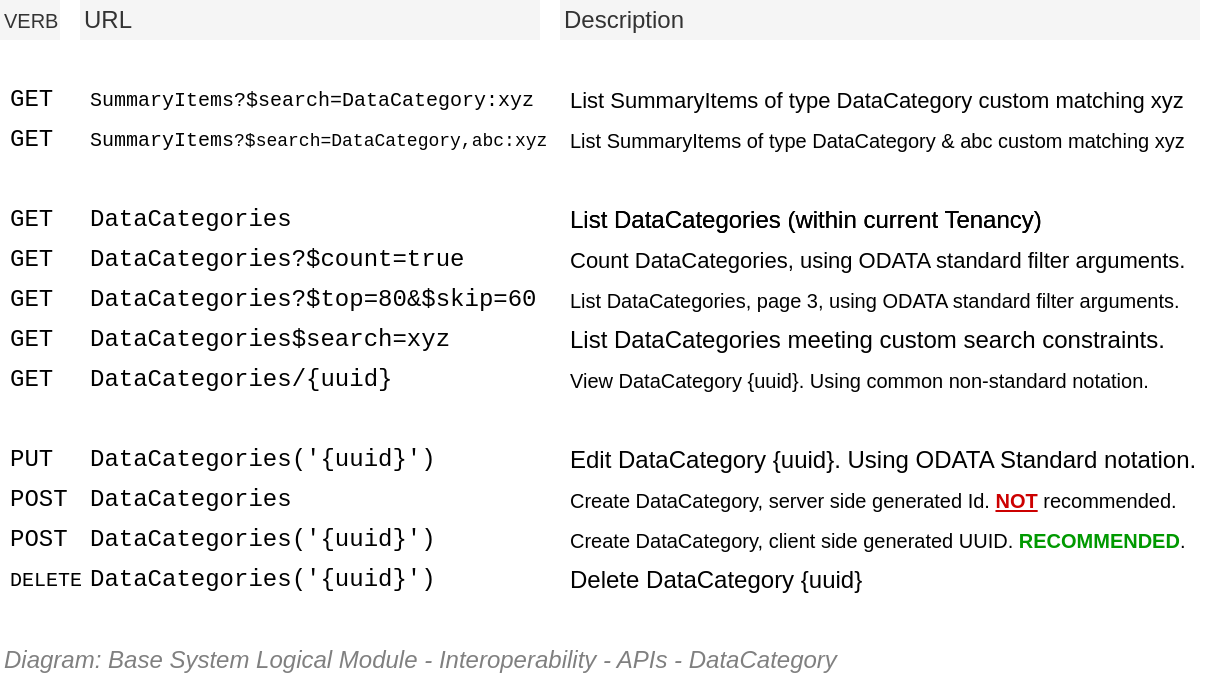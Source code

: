 <mxfile compressed="false" version="18.0.8" type="google">
  <diagram name="Integration/System Logical Module/API/Resource URLs/DataCategories" id="3DYxPtSVvZqAexdu3m4g">
    <mxGraphModel grid="1" page="1" gridSize="10" guides="1" tooltips="1" connect="1" arrows="1" fold="1" pageScale="1" pageWidth="850" pageHeight="1100" math="0" shadow="0">
      <root>
        <mxCell id="5eiTxqKGXpUTvo_S0BBR-0" />
        <mxCell id="5eiTxqKGXpUTvo_S0BBR-1" parent="5eiTxqKGXpUTvo_S0BBR-0" />
        <mxCell id="5eiTxqKGXpUTvo_S0BBR-26" value="List DataCategories (within current Tenancy)" style="text;html=1;strokeColor=none;fillColor=none;align=left;verticalAlign=middle;whiteSpace=wrap;rounded=0;dashed=1;fontFamily=Helvetica;fontSize=12;" vertex="1" parent="5eiTxqKGXpUTvo_S0BBR-1">
          <mxGeometry x="403" y="300" width="320" height="20" as="geometry" />
        </mxCell>
        <mxCell id="5eiTxqKGXpUTvo_S0BBR-27" value="DataCategories" style="text;html=1;strokeColor=none;fillColor=none;align=left;verticalAlign=middle;whiteSpace=wrap;rounded=0;dashed=1;fontSize=12;fontFamily=Courier New;" vertex="1" parent="5eiTxqKGXpUTvo_S0BBR-1">
          <mxGeometry x="163" y="300" width="240" height="20" as="geometry" />
        </mxCell>
        <mxCell id="5eiTxqKGXpUTvo_S0BBR-28" value="DataCategories/{uuid}" style="text;html=1;strokeColor=none;fillColor=none;align=left;verticalAlign=middle;whiteSpace=wrap;rounded=0;dashed=1;fontSize=12;fontFamily=Courier New;" vertex="1" parent="5eiTxqKGXpUTvo_S0BBR-1">
          <mxGeometry x="163" y="380" width="240" height="20" as="geometry" />
        </mxCell>
        <mxCell id="5eiTxqKGXpUTvo_S0BBR-29" value="View DataCategory {uuid}. Using common non-standard notation." style="text;html=1;strokeColor=none;fillColor=none;align=left;verticalAlign=middle;whiteSpace=wrap;rounded=0;dashed=1;fontFamily=Helvetica;fontSize=10;" vertex="1" parent="5eiTxqKGXpUTvo_S0BBR-1">
          <mxGeometry x="403" y="380" width="320" height="20" as="geometry" />
        </mxCell>
        <mxCell id="5eiTxqKGXpUTvo_S0BBR-30" value="GET" style="text;html=1;strokeColor=none;fillColor=none;align=left;verticalAlign=middle;whiteSpace=wrap;rounded=0;dashed=1;fontSize=12;fontFamily=Courier New;" vertex="1" parent="5eiTxqKGXpUTvo_S0BBR-1">
          <mxGeometry x="123" y="300" width="40" height="20" as="geometry" />
        </mxCell>
        <mxCell id="5eiTxqKGXpUTvo_S0BBR-31" value="GET" style="text;html=1;strokeColor=none;fillColor=none;align=left;verticalAlign=middle;whiteSpace=wrap;rounded=0;dashed=1;fontSize=12;fontFamily=Courier New;" vertex="1" parent="5eiTxqKGXpUTvo_S0BBR-1">
          <mxGeometry x="123" y="380" width="40" height="20" as="geometry" />
        </mxCell>
        <mxCell id="5eiTxqKGXpUTvo_S0BBR-32" value="POST" style="text;html=1;strokeColor=none;fillColor=none;align=left;verticalAlign=middle;whiteSpace=wrap;rounded=0;dashed=1;fontSize=12;fontFamily=Courier New;" vertex="1" parent="5eiTxqKGXpUTvo_S0BBR-1">
          <mxGeometry x="123" y="440" width="40" height="20" as="geometry" />
        </mxCell>
        <mxCell id="5eiTxqKGXpUTvo_S0BBR-33" value="DataCategories" style="text;html=1;strokeColor=none;fillColor=none;align=left;verticalAlign=middle;whiteSpace=wrap;rounded=0;dashed=1;fontSize=12;fontFamily=Courier New;" vertex="1" parent="5eiTxqKGXpUTvo_S0BBR-1">
          <mxGeometry x="163" y="440" width="240" height="20" as="geometry" />
        </mxCell>
        <mxCell id="5eiTxqKGXpUTvo_S0BBR-34" value="POST" style="text;html=1;strokeColor=none;fillColor=none;align=left;verticalAlign=middle;whiteSpace=wrap;rounded=0;dashed=1;fontSize=12;fontFamily=Courier New;" vertex="1" parent="5eiTxqKGXpUTvo_S0BBR-1">
          <mxGeometry x="123" y="460" width="40" height="20" as="geometry" />
        </mxCell>
        <mxCell id="5eiTxqKGXpUTvo_S0BBR-35" value="DataCategories(&#39;{uuid}&#39;)" style="text;html=1;strokeColor=none;fillColor=none;align=left;verticalAlign=middle;whiteSpace=wrap;rounded=0;dashed=1;fontSize=12;fontFamily=Courier New;" vertex="1" parent="5eiTxqKGXpUTvo_S0BBR-1">
          <mxGeometry x="163" y="460" width="240" height="20" as="geometry" />
        </mxCell>
        <mxCell id="5eiTxqKGXpUTvo_S0BBR-36" value="Create&amp;nbsp;&lt;span style=&quot;font-size: 10px;&quot;&gt;DataCategory&lt;/span&gt;, server side generated Id. &lt;b style=&quot;font-size: 10px;&quot;&gt;&lt;font color=&quot;#cc0000&quot; style=&quot;font-size: 10px;&quot;&gt;&lt;u style=&quot;font-size: 10px;&quot;&gt;NOT&lt;/u&gt;&lt;/font&gt; &lt;/b&gt;recommended." style="text;html=1;strokeColor=none;fillColor=none;align=left;verticalAlign=middle;whiteSpace=wrap;rounded=0;dashed=1;fontFamily=Helvetica;fontSize=10;" vertex="1" parent="5eiTxqKGXpUTvo_S0BBR-1">
          <mxGeometry x="403" y="440" width="320" height="20" as="geometry" />
        </mxCell>
        <mxCell id="5eiTxqKGXpUTvo_S0BBR-37" value="Create&amp;nbsp;&lt;span style=&quot;font-size: 10px;&quot;&gt;DataCategory&lt;/span&gt;, client side generated UUID. &lt;font color=&quot;#009900&quot; style=&quot;font-size: 10px;&quot;&gt;&lt;b style=&quot;font-size: 10px;&quot;&gt;RECOMMENDED&lt;/b&gt;&lt;/font&gt;." style="text;html=1;strokeColor=none;fillColor=none;align=left;verticalAlign=middle;whiteSpace=wrap;rounded=0;dashed=1;fontFamily=Helvetica;fontSize=10;" vertex="1" parent="5eiTxqKGXpUTvo_S0BBR-1">
          <mxGeometry x="403" y="460" width="320" height="20" as="geometry" />
        </mxCell>
        <mxCell id="5eiTxqKGXpUTvo_S0BBR-38" value="PUT" style="text;html=1;strokeColor=none;fillColor=none;align=left;verticalAlign=middle;whiteSpace=wrap;rounded=0;dashed=1;fontSize=12;fontFamily=Courier New;" vertex="1" parent="5eiTxqKGXpUTvo_S0BBR-1">
          <mxGeometry x="123" y="420" width="40" height="20" as="geometry" />
        </mxCell>
        <mxCell id="5eiTxqKGXpUTvo_S0BBR-39" value="DataCategories(&#39;{uuid}&#39;)" style="text;html=1;strokeColor=none;fillColor=none;align=left;verticalAlign=middle;whiteSpace=wrap;rounded=0;dashed=1;fontSize=12;fontFamily=Courier New;" vertex="1" parent="5eiTxqKGXpUTvo_S0BBR-1">
          <mxGeometry x="163" y="420" width="240" height="20" as="geometry" />
        </mxCell>
        <mxCell id="5eiTxqKGXpUTvo_S0BBR-40" value="Edit DataCategory {uuid}. Using ODATA Standard notation." style="text;html=1;strokeColor=none;fillColor=none;align=left;verticalAlign=middle;whiteSpace=wrap;rounded=0;dashed=1;fontFamily=Helvetica;fontSize=12;" vertex="1" parent="5eiTxqKGXpUTvo_S0BBR-1">
          <mxGeometry x="403" y="420" width="320" height="20" as="geometry" />
        </mxCell>
        <mxCell id="5eiTxqKGXpUTvo_S0BBR-41" value="DELETE" style="text;html=1;strokeColor=none;fillColor=none;align=left;verticalAlign=middle;whiteSpace=wrap;rounded=0;dashed=1;fontSize=10;fontFamily=Courier New;" vertex="1" parent="5eiTxqKGXpUTvo_S0BBR-1">
          <mxGeometry x="123" y="480" width="40" height="20" as="geometry" />
        </mxCell>
        <mxCell id="5eiTxqKGXpUTvo_S0BBR-42" value="DataCategories(&#39;{uuid}&#39;)" style="text;html=1;strokeColor=none;fillColor=none;align=left;verticalAlign=middle;whiteSpace=wrap;rounded=0;dashed=1;fontSize=12;fontFamily=Courier New;" vertex="1" parent="5eiTxqKGXpUTvo_S0BBR-1">
          <mxGeometry x="163" y="480" width="240" height="20" as="geometry" />
        </mxCell>
        <mxCell id="5eiTxqKGXpUTvo_S0BBR-43" value="Delete DataCategory {uuid}" style="text;html=1;strokeColor=none;fillColor=none;align=left;verticalAlign=middle;whiteSpace=wrap;rounded=0;dashed=1;fontFamily=Helvetica;fontSize=12;" vertex="1" parent="5eiTxqKGXpUTvo_S0BBR-1">
          <mxGeometry x="403" y="480" width="320" height="20" as="geometry" />
        </mxCell>
        <mxCell id="5eiTxqKGXpUTvo_S0BBR-45" value="&lt;font style=&quot;font-size: 10px;&quot;&gt;List DataCategories, page 3, using ODATA standard filter arguments.&lt;/font&gt;" style="text;html=1;strokeColor=none;fillColor=none;align=left;verticalAlign=middle;whiteSpace=wrap;rounded=0;dashed=1;fontFamily=Helvetica;fontSize=10;" vertex="1" parent="5eiTxqKGXpUTvo_S0BBR-1">
          <mxGeometry x="403" y="340" width="320" height="20" as="geometry" />
        </mxCell>
        <mxCell id="5eiTxqKGXpUTvo_S0BBR-46" value="&lt;font style=&quot;font-size: 12px&quot;&gt;&lt;span&gt;DataCategories&lt;/span&gt;?$top=80&amp;amp;$skip=60&lt;/font&gt;" style="text;html=1;strokeColor=none;fillColor=none;align=left;verticalAlign=middle;whiteSpace=wrap;rounded=0;dashed=1;fontSize=12;fontFamily=Courier New;" vertex="1" parent="5eiTxqKGXpUTvo_S0BBR-1">
          <mxGeometry x="163" y="340" width="280" height="20" as="geometry" />
        </mxCell>
        <mxCell id="5eiTxqKGXpUTvo_S0BBR-47" value="GET" style="text;html=1;strokeColor=none;fillColor=none;align=left;verticalAlign=middle;whiteSpace=wrap;rounded=0;dashed=1;fontSize=12;fontFamily=Courier New;" vertex="1" parent="5eiTxqKGXpUTvo_S0BBR-1">
          <mxGeometry x="123" y="340" width="40" height="20" as="geometry" />
        </mxCell>
        <mxCell id="5eiTxqKGXpUTvo_S0BBR-48" value="Count DataCategories, using ODATA standard filter arguments." style="text;html=1;strokeColor=none;fillColor=none;align=left;verticalAlign=middle;whiteSpace=wrap;rounded=0;dashed=1;fontFamily=Helvetica;fontSize=11;" vertex="1" parent="5eiTxqKGXpUTvo_S0BBR-1">
          <mxGeometry x="403" y="320" width="320" height="20" as="geometry" />
        </mxCell>
        <mxCell id="5eiTxqKGXpUTvo_S0BBR-49" value="GET" style="text;html=1;strokeColor=none;fillColor=none;align=left;verticalAlign=middle;whiteSpace=wrap;rounded=0;dashed=1;fontSize=12;fontFamily=Courier New;" vertex="1" parent="5eiTxqKGXpUTvo_S0BBR-1">
          <mxGeometry x="123" y="320" width="40" height="20" as="geometry" />
        </mxCell>
        <mxCell id="5eiTxqKGXpUTvo_S0BBR-61" value="List DataCategories meeting custom search constraints." style="text;html=1;strokeColor=none;fillColor=none;align=left;verticalAlign=middle;whiteSpace=wrap;rounded=0;dashed=1;fontFamily=Helvetica;fontSize=12;" vertex="1" parent="5eiTxqKGXpUTvo_S0BBR-1">
          <mxGeometry x="403" y="360" width="320" height="20" as="geometry" />
        </mxCell>
        <mxCell id="5eiTxqKGXpUTvo_S0BBR-62" value="DataCategories$search=xyz" style="text;html=1;strokeColor=none;fillColor=none;align=left;verticalAlign=middle;whiteSpace=wrap;rounded=0;dashed=1;fontSize=12;fontFamily=Courier New;" vertex="1" parent="5eiTxqKGXpUTvo_S0BBR-1">
          <mxGeometry x="163" y="360" width="240" height="20" as="geometry" />
        </mxCell>
        <mxCell id="5eiTxqKGXpUTvo_S0BBR-63" value="GET" style="text;html=1;strokeColor=none;fillColor=none;align=left;verticalAlign=middle;whiteSpace=wrap;rounded=0;dashed=1;fontSize=12;fontFamily=Courier New;" vertex="1" parent="5eiTxqKGXpUTvo_S0BBR-1">
          <mxGeometry x="123" y="360" width="40" height="20" as="geometry" />
        </mxCell>
        <mxCell id="5eiTxqKGXpUTvo_S0BBR-64" value="DataCategories?$count=true" style="text;html=1;strokeColor=none;fillColor=none;align=left;verticalAlign=middle;whiteSpace=wrap;rounded=0;dashed=1;fontSize=12;fontFamily=Courier New;" vertex="1" parent="5eiTxqKGXpUTvo_S0BBR-1">
          <mxGeometry x="163" y="320" width="240" height="20" as="geometry" />
        </mxCell>
        <mxCell id="5eiTxqKGXpUTvo_S0BBR-65" value="Description" style="text;html=1;strokeColor=none;fillColor=#f5f5f5;align=left;verticalAlign=middle;whiteSpace=wrap;rounded=0;fontSize=12;fontFamily=Helvetica;fontColor=#333333;fontStyle=0" vertex="1" parent="5eiTxqKGXpUTvo_S0BBR-1">
          <mxGeometry x="400" y="200" width="320" height="20" as="geometry" />
        </mxCell>
        <mxCell id="5eiTxqKGXpUTvo_S0BBR-66" value="URL" style="text;html=1;strokeColor=none;fillColor=#f5f5f5;align=left;verticalAlign=middle;whiteSpace=wrap;rounded=0;fontSize=12;fontFamily=Helvetica;fontColor=#333333;fontStyle=0" vertex="1" parent="5eiTxqKGXpUTvo_S0BBR-1">
          <mxGeometry x="160" y="200" width="230" height="20" as="geometry" />
        </mxCell>
        <mxCell id="5eiTxqKGXpUTvo_S0BBR-67" value="&lt;font style=&quot;font-size: 10px;&quot;&gt;VERB&lt;/font&gt;" style="text;html=1;strokeColor=none;fillColor=#f5f5f5;align=left;verticalAlign=middle;whiteSpace=wrap;rounded=0;fontSize=10;fontFamily=Helvetica;fontColor=#333333;fontStyle=0" vertex="1" parent="5eiTxqKGXpUTvo_S0BBR-1">
          <mxGeometry x="120" y="200" width="30" height="20" as="geometry" />
        </mxCell>
        <mxCell id="5eiTxqKGXpUTvo_S0BBR-68" value="List DataCategories (within current Tenancy)" style="text;html=1;strokeColor=none;fillColor=none;align=left;verticalAlign=middle;whiteSpace=wrap;rounded=0;dashed=1;fontFamily=Helvetica;fontSize=12;" vertex="1" parent="5eiTxqKGXpUTvo_S0BBR-1">
          <mxGeometry x="403" y="300" width="320" height="20" as="geometry" />
        </mxCell>
        <mxCell id="5eiTxqKGXpUTvo_S0BBR-69" value="&lt;font style=&quot;font-size: 9px&quot;&gt;&lt;span style=&quot;font-size: 10px&quot;&gt;SummaryItems&lt;/span&gt;?$search=DataCategory,abc:xyz&lt;/font&gt;" style="text;html=1;strokeColor=none;fillColor=none;align=left;verticalAlign=middle;whiteSpace=wrap;rounded=0;dashed=1;fontSize=9;fontFamily=Courier New;" vertex="1" parent="5eiTxqKGXpUTvo_S0BBR-1">
          <mxGeometry x="163" y="260" width="250" height="20" as="geometry" />
        </mxCell>
        <mxCell id="5eiTxqKGXpUTvo_S0BBR-70" value="GET" style="text;html=1;strokeColor=none;fillColor=none;align=left;verticalAlign=middle;whiteSpace=wrap;rounded=0;dashed=1;fontSize=12;fontFamily=Courier New;" vertex="1" parent="5eiTxqKGXpUTvo_S0BBR-1">
          <mxGeometry x="123" y="260" width="40" height="20" as="geometry" />
        </mxCell>
        <mxCell id="5eiTxqKGXpUTvo_S0BBR-71" value="&lt;font style=&quot;font-size: 10px&quot;&gt;SummaryItems?$search=DataCategory:xyz&lt;/font&gt;" style="text;html=1;strokeColor=none;fillColor=none;align=left;verticalAlign=middle;whiteSpace=wrap;rounded=0;dashed=1;fontSize=10;fontFamily=Courier New;" vertex="1" parent="5eiTxqKGXpUTvo_S0BBR-1">
          <mxGeometry x="163" y="240" width="240" height="20" as="geometry" />
        </mxCell>
        <mxCell id="5eiTxqKGXpUTvo_S0BBR-72" value="GET" style="text;html=1;strokeColor=none;fillColor=none;align=left;verticalAlign=middle;whiteSpace=wrap;rounded=0;dashed=1;fontSize=12;fontFamily=Courier New;" vertex="1" parent="5eiTxqKGXpUTvo_S0BBR-1">
          <mxGeometry x="123" y="240" width="40" height="20" as="geometry" />
        </mxCell>
        <mxCell id="5eiTxqKGXpUTvo_S0BBR-73" value="&lt;font style=&quot;font-size: 11px&quot;&gt;List SummaryItems of type DataCategory custom matching xyz&lt;/font&gt;" style="text;html=1;strokeColor=none;fillColor=none;align=left;verticalAlign=middle;whiteSpace=wrap;rounded=0;dashed=1;fontFamily=Helvetica;fontSize=12;" vertex="1" parent="5eiTxqKGXpUTvo_S0BBR-1">
          <mxGeometry x="403" y="240" width="320" height="20" as="geometry" />
        </mxCell>
        <mxCell id="5eiTxqKGXpUTvo_S0BBR-74" value="&lt;font style=&quot;font-size: 10px&quot;&gt;List SummaryItems of type DataCategory &amp;amp; abc custom matching xyz&lt;/font&gt;" style="text;html=1;strokeColor=none;fillColor=none;align=left;verticalAlign=middle;whiteSpace=wrap;rounded=0;dashed=1;fontFamily=Helvetica;fontSize=12;" vertex="1" parent="5eiTxqKGXpUTvo_S0BBR-1">
          <mxGeometry x="403" y="260" width="320" height="20" as="geometry" />
        </mxCell>
        <mxCell id="NQVz9COtShnoyW3XNyq8-0" value="&lt;font style=&quot;font-size: 12px ; font-weight: normal&quot;&gt;&lt;i&gt;Diagram: Base System Logical Module -&amp;nbsp;&lt;/i&gt;&lt;i&gt;Interoperability&amp;nbsp;&lt;/i&gt;&lt;i&gt;- APIs - DataCategory&lt;/i&gt;&lt;/font&gt;" style="text;strokeColor=none;fillColor=none;html=1;fontSize=12;fontStyle=1;verticalAlign=middle;align=left;shadow=0;glass=0;comic=0;opacity=30;fontColor=#808080;" vertex="1" parent="5eiTxqKGXpUTvo_S0BBR-1">
          <mxGeometry x="120" y="520" width="560" height="20" as="geometry" />
        </mxCell>
        <mxCell id="5eiTxqKGXpUTvo_S0BBR-86" value="Diagram" parent="5eiTxqKGXpUTvo_S0BBR-0" />
        <mxCell id="5eiTxqKGXpUTvo_S0BBR-87" value="Context/Legend" parent="5eiTxqKGXpUTvo_S0BBR-0" />
        <mxCell id="5eiTxqKGXpUTvo_S0BBR-88" value="Title/Diagram" parent="5eiTxqKGXpUTvo_S0BBR-0" />
        <mxCell id="5eiTxqKGXpUTvo_S0BBR-89" value="Title/Page" visible="0" parent="5eiTxqKGXpUTvo_S0BBR-0" />
        <mxCell id="5eiTxqKGXpUTvo_S0BBR-90" value="" style="group;fontSize=12;" vertex="1" connectable="0" parent="5eiTxqKGXpUTvo_S0BBR-89">
          <mxGeometry x="120" y="120" width="600" height="45" as="geometry" />
        </mxCell>
        <mxCell id="5eiTxqKGXpUTvo_S0BBR-91" value="&lt;font style=&quot;font-size: 12px&quot;&gt;Base Logical Module - Interoperability&amp;nbsp;- APIs - DataCategory&lt;/font&gt;" style="text;strokeColor=none;fillColor=none;html=1;fontSize=12;fontStyle=1;verticalAlign=middle;align=left;shadow=0;glass=0;comic=0;opacity=30;fontColor=#808080;" vertex="1" parent="5eiTxqKGXpUTvo_S0BBR-90">
          <mxGeometry y="20" width="600" height="20" as="geometry" />
        </mxCell>
        <mxCell id="5eiTxqKGXpUTvo_S0BBR-92" value="" style="line;strokeWidth=2;html=1;shadow=0;glass=0;comic=0;fillColor=none;fontSize=10;fontColor=#CCCCCC;labelBackgroundColor=none;strokeColor=#CCCCCC;" vertex="1" parent="5eiTxqKGXpUTvo_S0BBR-90">
          <mxGeometry y="35" width="600" height="10" as="geometry" />
        </mxCell>
        <mxCell id="5eiTxqKGXpUTvo_S0BBR-93" value="About" parent="5eiTxqKGXpUTvo_S0BBR-0" />
      </root>
    </mxGraphModel>
  </diagram>
</mxfile>
